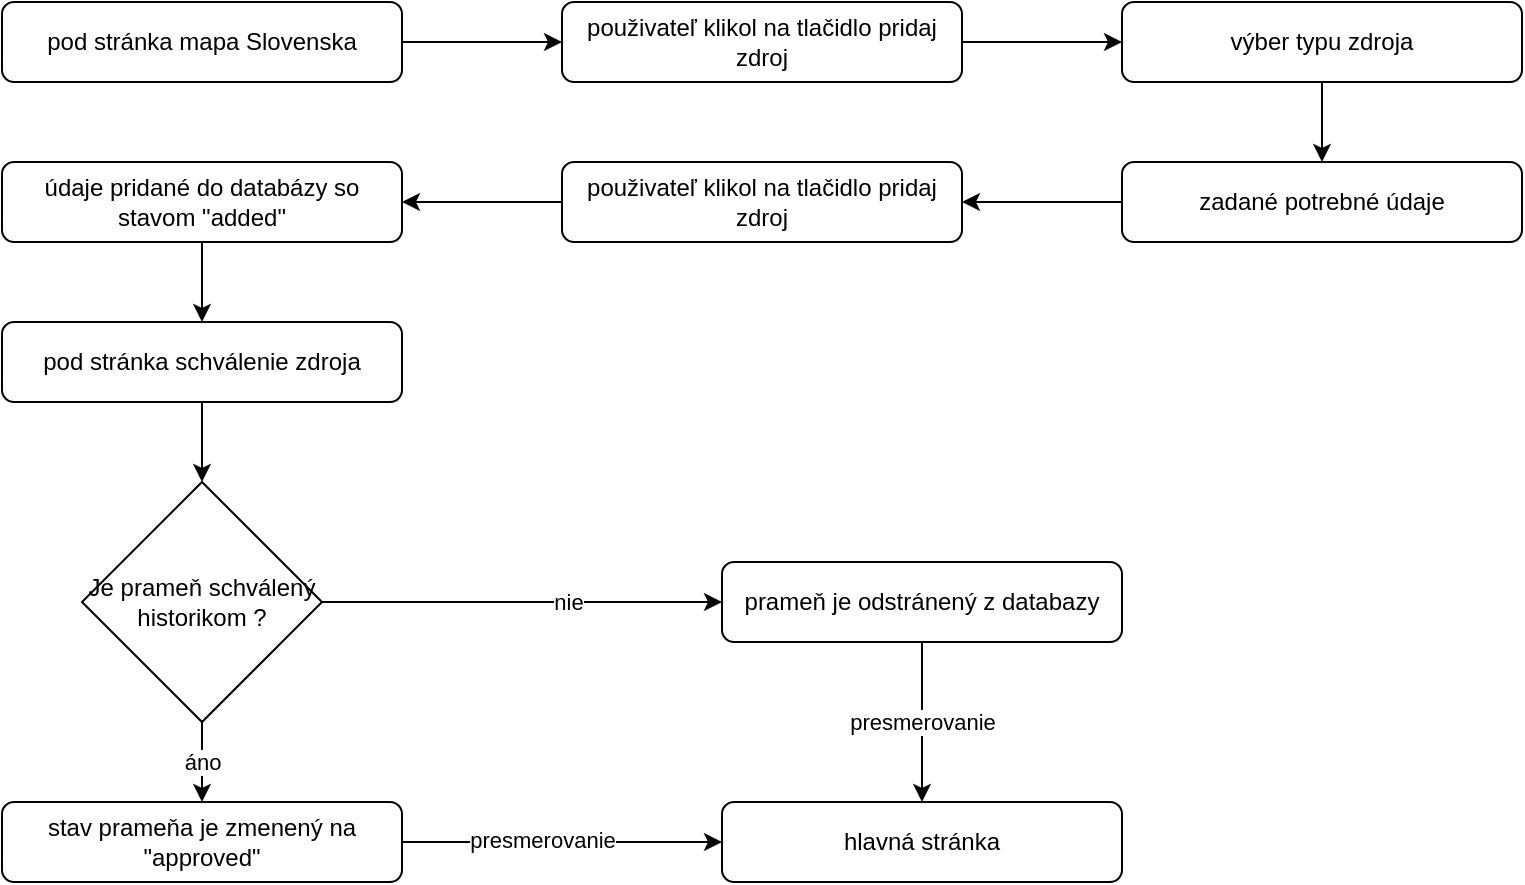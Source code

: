 <mxfile version="16.0.0" type="device"><diagram id="AsbiSBoMskNmmszN3CEC" name="Page-1"><mxGraphModel dx="1422" dy="857" grid="1" gridSize="10" guides="1" tooltips="1" connect="1" arrows="1" fold="1" page="1" pageScale="1" pageWidth="850" pageHeight="1100" math="0" shadow="0"><root><mxCell id="0"/><mxCell id="1" parent="0"/><mxCell id="KfRFH5FczhaBHpSLAaVc-1" value="pod stránka mapa Slovenska" style="rounded=1;whiteSpace=wrap;html=1;fontSize=12;glass=0;strokeWidth=1;shadow=0;" vertex="1" parent="1"><mxGeometry x="40" y="160" width="200" height="40" as="geometry"/></mxCell><mxCell id="KfRFH5FczhaBHpSLAaVc-8" value="" style="endArrow=classic;html=1;rounded=0;exitX=1;exitY=0.5;exitDx=0;exitDy=0;entryX=0;entryY=0.5;entryDx=0;entryDy=0;" edge="1" parent="1" source="KfRFH5FczhaBHpSLAaVc-1" target="KfRFH5FczhaBHpSLAaVc-9"><mxGeometry width="50" height="50" relative="1" as="geometry"><mxPoint x="320" y="179.66" as="sourcePoint"/><mxPoint x="330" y="180" as="targetPoint"/></mxGeometry></mxCell><mxCell id="KfRFH5FczhaBHpSLAaVc-9" value="použivateľ klikol na tlačidlo pridaj zdroj" style="rounded=1;whiteSpace=wrap;html=1;fontSize=12;glass=0;strokeWidth=1;shadow=0;" vertex="1" parent="1"><mxGeometry x="320" y="160" width="200" height="40" as="geometry"/></mxCell><mxCell id="KfRFH5FczhaBHpSLAaVc-10" value="výber typu zdroja" style="rounded=1;whiteSpace=wrap;html=1;fontSize=12;glass=0;strokeWidth=1;shadow=0;" vertex="1" parent="1"><mxGeometry x="600" y="160" width="200" height="40" as="geometry"/></mxCell><mxCell id="KfRFH5FczhaBHpSLAaVc-11" value="zadané potrebné údaje" style="rounded=1;whiteSpace=wrap;html=1;fontSize=12;glass=0;strokeWidth=1;shadow=0;" vertex="1" parent="1"><mxGeometry x="600" y="240" width="200" height="40" as="geometry"/></mxCell><mxCell id="KfRFH5FczhaBHpSLAaVc-12" value="údaje pridané do databázy so stavom &quot;added&quot;" style="rounded=1;whiteSpace=wrap;html=1;fontSize=12;glass=0;strokeWidth=1;shadow=0;" vertex="1" parent="1"><mxGeometry x="40" y="240" width="200" height="40" as="geometry"/></mxCell><mxCell id="KfRFH5FczhaBHpSLAaVc-15" value="použivateľ klikol na tlačidlo pridaj zdroj" style="rounded=1;whiteSpace=wrap;html=1;fontSize=12;glass=0;strokeWidth=1;shadow=0;" vertex="1" parent="1"><mxGeometry x="320" y="240" width="200" height="40" as="geometry"/></mxCell><mxCell id="KfRFH5FczhaBHpSLAaVc-16" value="prameň je odstránený z databazy" style="rounded=1;whiteSpace=wrap;html=1;fontSize=12;glass=0;strokeWidth=1;shadow=0;" vertex="1" parent="1"><mxGeometry x="400" y="440" width="200" height="40" as="geometry"/></mxCell><mxCell id="KfRFH5FczhaBHpSLAaVc-17" value="Je prameň schválený historikom ?" style="rhombus;whiteSpace=wrap;html=1;" vertex="1" parent="1"><mxGeometry x="80" y="400" width="120" height="120" as="geometry"/></mxCell><mxCell id="KfRFH5FczhaBHpSLAaVc-18" value="pod stránka schválenie zdroja" style="rounded=1;whiteSpace=wrap;html=1;fontSize=12;glass=0;strokeWidth=1;shadow=0;" vertex="1" parent="1"><mxGeometry x="40" y="320" width="200" height="40" as="geometry"/></mxCell><mxCell id="KfRFH5FczhaBHpSLAaVc-19" value="hlavná stránka" style="rounded=1;whiteSpace=wrap;html=1;fontSize=12;glass=0;strokeWidth=1;shadow=0;" vertex="1" parent="1"><mxGeometry x="400" y="560" width="200" height="40" as="geometry"/></mxCell><mxCell id="KfRFH5FczhaBHpSLAaVc-20" value="stav prameňa je zmenený na &quot;approved&quot;" style="rounded=1;whiteSpace=wrap;html=1;fontSize=12;glass=0;strokeWidth=1;shadow=0;" vertex="1" parent="1"><mxGeometry x="40" y="560" width="200" height="40" as="geometry"/></mxCell><mxCell id="KfRFH5FczhaBHpSLAaVc-25" value="" style="endArrow=classic;html=1;rounded=0;exitX=1;exitY=0.5;exitDx=0;exitDy=0;entryX=0;entryY=0.5;entryDx=0;entryDy=0;" edge="1" parent="1" source="KfRFH5FczhaBHpSLAaVc-9" target="KfRFH5FczhaBHpSLAaVc-10"><mxGeometry width="50" height="50" relative="1" as="geometry"><mxPoint x="480" y="190" as="sourcePoint"/><mxPoint x="520" y="190" as="targetPoint"/></mxGeometry></mxCell><mxCell id="KfRFH5FczhaBHpSLAaVc-28" value="" style="endArrow=classic;html=1;rounded=0;exitX=0.5;exitY=1;exitDx=0;exitDy=0;entryX=0.5;entryY=0;entryDx=0;entryDy=0;" edge="1" parent="1" source="KfRFH5FczhaBHpSLAaVc-10" target="KfRFH5FczhaBHpSLAaVc-11"><mxGeometry width="50" height="50" relative="1" as="geometry"><mxPoint x="270" y="260" as="sourcePoint"/><mxPoint x="700" y="250" as="targetPoint"/></mxGeometry></mxCell><mxCell id="KfRFH5FczhaBHpSLAaVc-29" value="" style="endArrow=classic;html=1;rounded=0;exitX=0;exitY=0.5;exitDx=0;exitDy=0;entryX=1;entryY=0.5;entryDx=0;entryDy=0;" edge="1" parent="1" source="KfRFH5FczhaBHpSLAaVc-11" target="KfRFH5FczhaBHpSLAaVc-15"><mxGeometry width="50" height="50" relative="1" as="geometry"><mxPoint x="280" y="230" as="sourcePoint"/><mxPoint x="540" y="270" as="targetPoint"/></mxGeometry></mxCell><mxCell id="KfRFH5FczhaBHpSLAaVc-30" value="" style="endArrow=classic;html=1;rounded=0;exitX=0;exitY=0.5;exitDx=0;exitDy=0;entryX=1;entryY=0.5;entryDx=0;entryDy=0;" edge="1" parent="1" source="KfRFH5FczhaBHpSLAaVc-15" target="KfRFH5FczhaBHpSLAaVc-12"><mxGeometry width="50" height="50" relative="1" as="geometry"><mxPoint x="290" y="240" as="sourcePoint"/><mxPoint x="290" y="210" as="targetPoint"/></mxGeometry></mxCell><mxCell id="KfRFH5FczhaBHpSLAaVc-31" value="" style="endArrow=classic;html=1;rounded=0;exitX=0.5;exitY=1;exitDx=0;exitDy=0;entryX=0.5;entryY=0;entryDx=0;entryDy=0;" edge="1" parent="1" source="KfRFH5FczhaBHpSLAaVc-12" target="KfRFH5FczhaBHpSLAaVc-18"><mxGeometry width="50" height="50" relative="1" as="geometry"><mxPoint x="710" y="210" as="sourcePoint"/><mxPoint x="710" y="250" as="targetPoint"/></mxGeometry></mxCell><mxCell id="KfRFH5FczhaBHpSLAaVc-32" value="" style="endArrow=classic;html=1;rounded=0;exitX=0.5;exitY=1;exitDx=0;exitDy=0;entryX=0.5;entryY=0;entryDx=0;entryDy=0;" edge="1" parent="1" source="KfRFH5FczhaBHpSLAaVc-18" target="KfRFH5FczhaBHpSLAaVc-17"><mxGeometry width="50" height="50" relative="1" as="geometry"><mxPoint x="720" y="220" as="sourcePoint"/><mxPoint x="720" y="260" as="targetPoint"/></mxGeometry></mxCell><mxCell id="KfRFH5FczhaBHpSLAaVc-34" value="" style="endArrow=classic;html=1;rounded=0;exitX=1;exitY=0.5;exitDx=0;exitDy=0;entryX=0;entryY=0.5;entryDx=0;entryDy=0;" edge="1" parent="1" source="KfRFH5FczhaBHpSLAaVc-17" target="KfRFH5FczhaBHpSLAaVc-16"><mxGeometry width="50" height="50" relative="1" as="geometry"><mxPoint x="240" y="450" as="sourcePoint"/><mxPoint x="370" y="520" as="targetPoint"/><Array as="points"/></mxGeometry></mxCell><mxCell id="KfRFH5FczhaBHpSLAaVc-40" value="nie" style="edgeLabel;html=1;align=center;verticalAlign=middle;resizable=0;points=[];" vertex="1" connectable="0" parent="KfRFH5FczhaBHpSLAaVc-34"><mxGeometry x="0.23" relative="1" as="geometry"><mxPoint as="offset"/></mxGeometry></mxCell><mxCell id="KfRFH5FczhaBHpSLAaVc-35" value="presmerovanie" style="endArrow=classic;html=1;rounded=0;exitX=0.5;exitY=1;exitDx=0;exitDy=0;entryX=0.5;entryY=0;entryDx=0;entryDy=0;" edge="1" parent="1" source="KfRFH5FczhaBHpSLAaVc-16" target="KfRFH5FczhaBHpSLAaVc-19"><mxGeometry width="50" height="50" relative="1" as="geometry"><mxPoint x="130" y="290" as="sourcePoint"/><mxPoint x="500" y="550" as="targetPoint"/></mxGeometry></mxCell><mxCell id="KfRFH5FczhaBHpSLAaVc-37" value="áno" style="endArrow=classic;html=1;rounded=0;exitX=0.5;exitY=1;exitDx=0;exitDy=0;entryX=0.5;entryY=0;entryDx=0;entryDy=0;" edge="1" parent="1" source="KfRFH5FczhaBHpSLAaVc-17" target="KfRFH5FczhaBHpSLAaVc-20"><mxGeometry width="50" height="50" relative="1" as="geometry"><mxPoint x="170" y="310" as="sourcePoint"/><mxPoint x="140" y="530" as="targetPoint"/></mxGeometry></mxCell><mxCell id="KfRFH5FczhaBHpSLAaVc-39" value="" style="endArrow=classic;html=1;rounded=0;exitX=1;exitY=0.5;exitDx=0;exitDy=0;entryX=0;entryY=0.5;entryDx=0;entryDy=0;" edge="1" parent="1" source="KfRFH5FczhaBHpSLAaVc-20" target="KfRFH5FczhaBHpSLAaVc-19"><mxGeometry width="50" height="50" relative="1" as="geometry"><mxPoint x="180" y="320" as="sourcePoint"/><mxPoint x="320" y="580" as="targetPoint"/></mxGeometry></mxCell><mxCell id="KfRFH5FczhaBHpSLAaVc-41" value="presmerovanie" style="edgeLabel;html=1;align=center;verticalAlign=middle;resizable=0;points=[];" vertex="1" connectable="0" parent="KfRFH5FczhaBHpSLAaVc-39"><mxGeometry x="-0.125" y="1" relative="1" as="geometry"><mxPoint as="offset"/></mxGeometry></mxCell></root></mxGraphModel></diagram></mxfile>